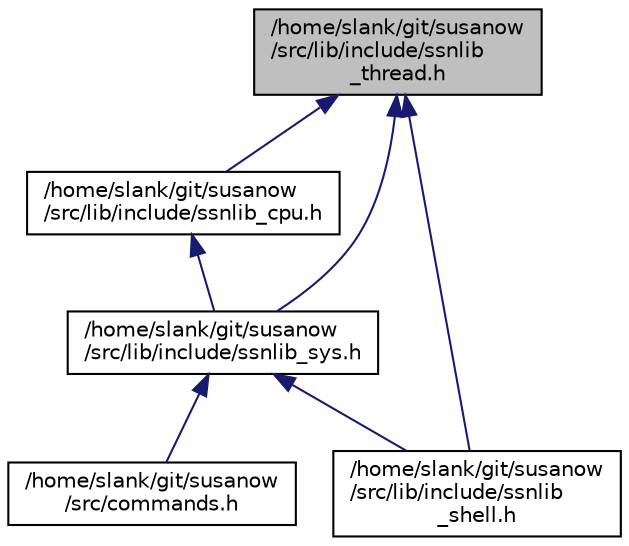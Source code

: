 digraph "/home/slank/git/susanow/src/lib/include/ssnlib_thread.h"
{
  edge [fontname="Helvetica",fontsize="10",labelfontname="Helvetica",labelfontsize="10"];
  node [fontname="Helvetica",fontsize="10",shape=record];
  Node1 [label="/home/slank/git/susanow\l/src/lib/include/ssnlib\l_thread.h",height=0.2,width=0.4,color="black", fillcolor="grey75", style="filled", fontcolor="black"];
  Node1 -> Node2 [dir="back",color="midnightblue",fontsize="10",style="solid",fontname="Helvetica"];
  Node2 [label="/home/slank/git/susanow\l/src/lib/include/ssnlib_cpu.h",height=0.2,width=0.4,color="black", fillcolor="white", style="filled",URL="$ssnlib__cpu_8h.html",tooltip="muluticore library "];
  Node2 -> Node3 [dir="back",color="midnightblue",fontsize="10",style="solid",fontname="Helvetica"];
  Node3 [label="/home/slank/git/susanow\l/src/lib/include/ssnlib_sys.h",height=0.2,width=0.4,color="black", fillcolor="white", style="filled",URL="$ssnlib__sys_8h.html",tooltip="susanow lib top header "];
  Node3 -> Node4 [dir="back",color="midnightblue",fontsize="10",style="solid",fontname="Helvetica"];
  Node4 [label="/home/slank/git/susanow\l/src/commands.h",height=0.2,width=0.4,color="black", fillcolor="white", style="filled",URL="$commands_8h_source.html"];
  Node3 -> Node5 [dir="back",color="midnightblue",fontsize="10",style="solid",fontname="Helvetica"];
  Node5 [label="/home/slank/git/susanow\l/src/lib/include/ssnlib\l_shell.h",height=0.2,width=0.4,color="black", fillcolor="white", style="filled",URL="$ssnlib__shell_8h.html",tooltip="include shell implementation "];
  Node1 -> Node5 [dir="back",color="midnightblue",fontsize="10",style="solid",fontname="Helvetica"];
  Node1 -> Node3 [dir="back",color="midnightblue",fontsize="10",style="solid",fontname="Helvetica"];
}
